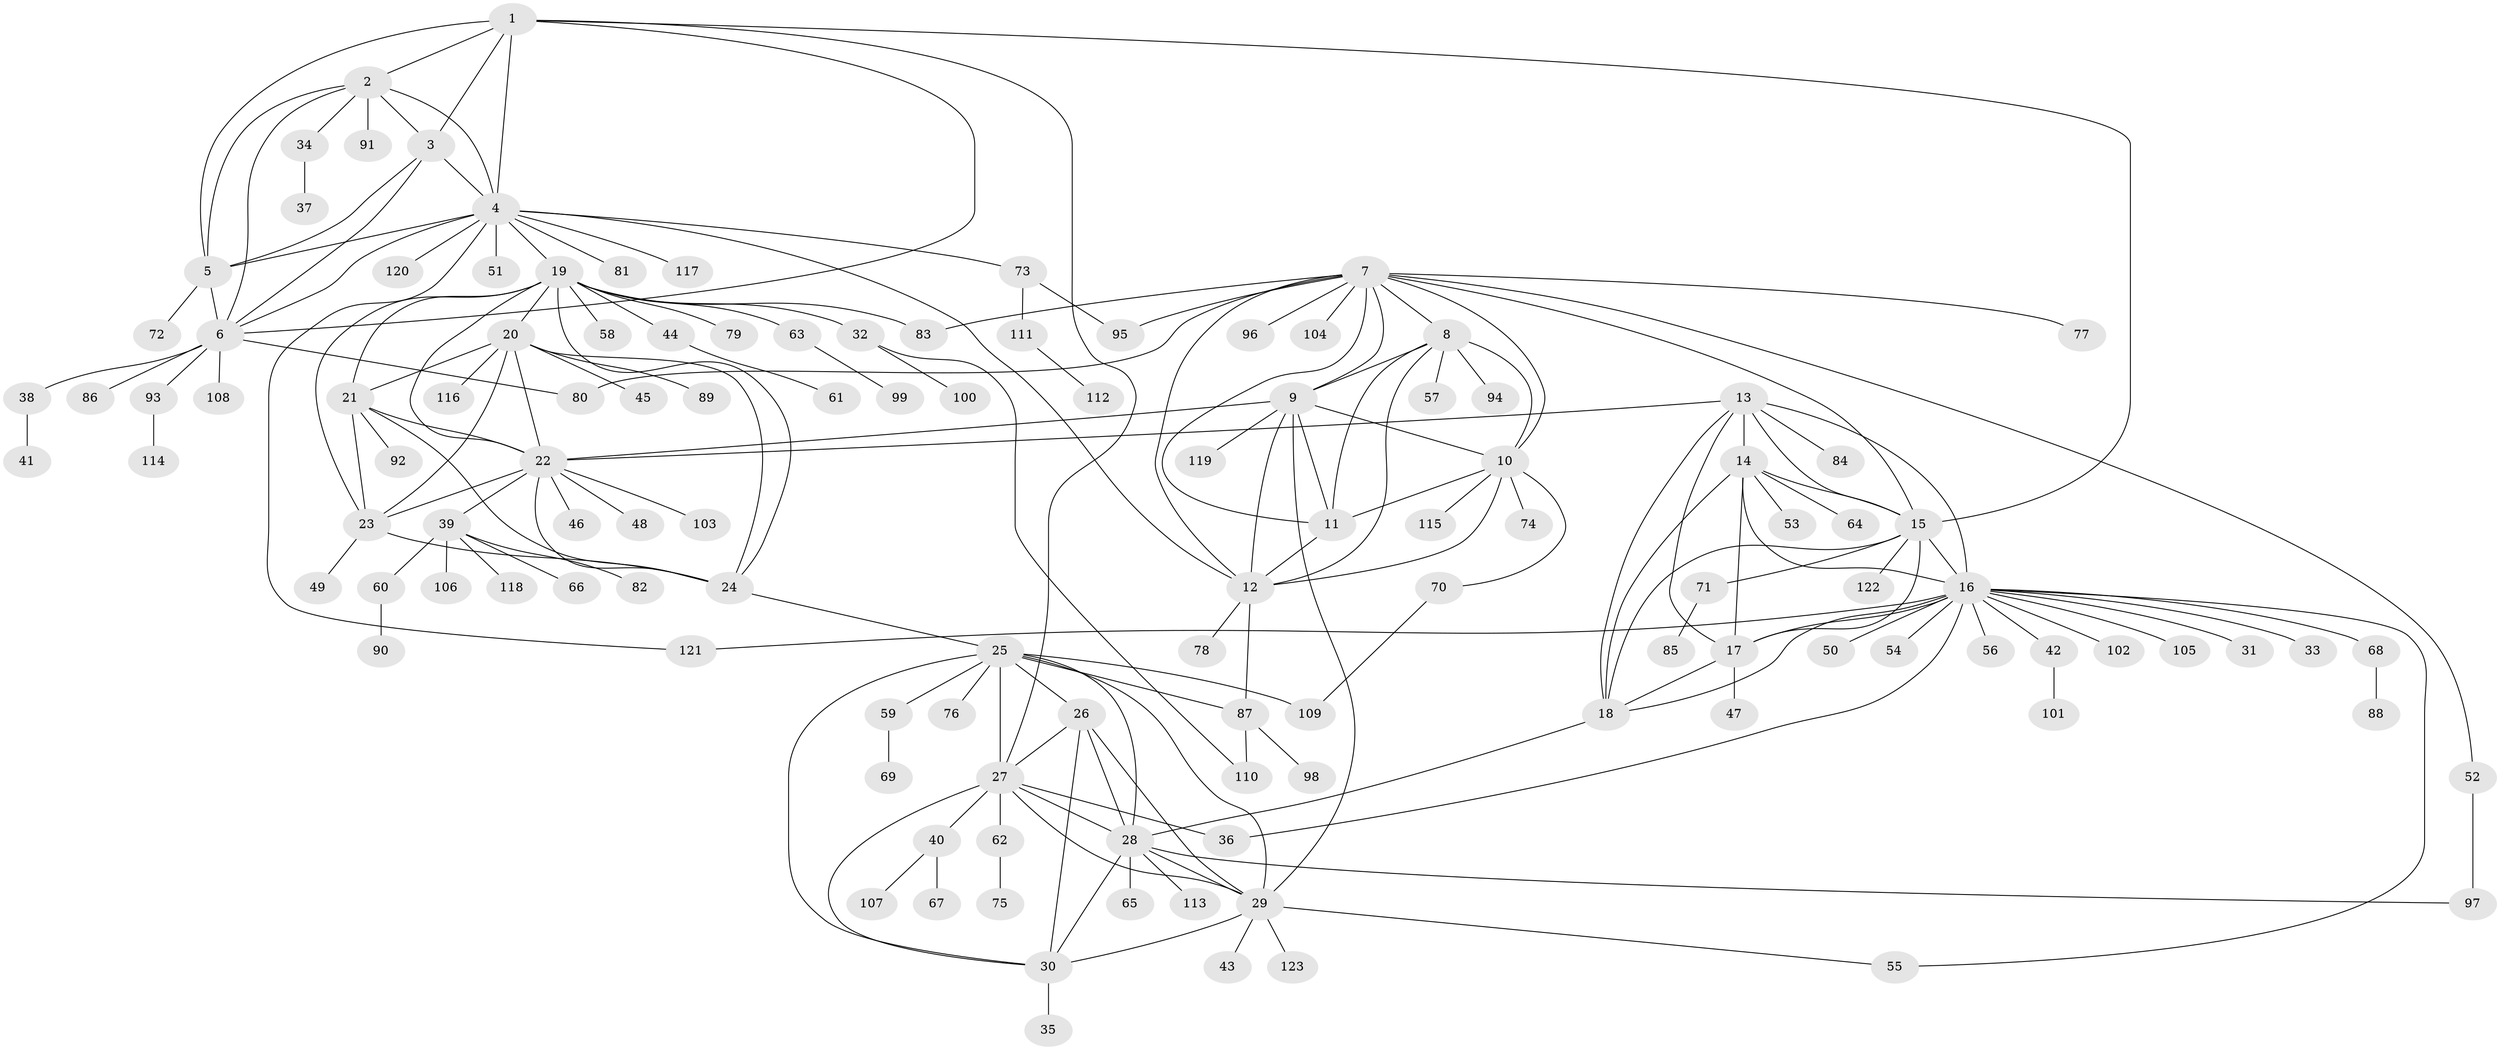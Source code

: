 // coarse degree distribution, {6: 0.04081632653061224, 3: 0.04081632653061224, 7: 0.02040816326530612, 4: 0.04081632653061224, 10: 0.04081632653061224, 2: 0.04081632653061224, 1: 0.7142857142857143, 11: 0.04081632653061224, 8: 0.02040816326530612}
// Generated by graph-tools (version 1.1) at 2025/57/03/04/25 21:57:49]
// undirected, 123 vertices, 188 edges
graph export_dot {
graph [start="1"]
  node [color=gray90,style=filled];
  1;
  2;
  3;
  4;
  5;
  6;
  7;
  8;
  9;
  10;
  11;
  12;
  13;
  14;
  15;
  16;
  17;
  18;
  19;
  20;
  21;
  22;
  23;
  24;
  25;
  26;
  27;
  28;
  29;
  30;
  31;
  32;
  33;
  34;
  35;
  36;
  37;
  38;
  39;
  40;
  41;
  42;
  43;
  44;
  45;
  46;
  47;
  48;
  49;
  50;
  51;
  52;
  53;
  54;
  55;
  56;
  57;
  58;
  59;
  60;
  61;
  62;
  63;
  64;
  65;
  66;
  67;
  68;
  69;
  70;
  71;
  72;
  73;
  74;
  75;
  76;
  77;
  78;
  79;
  80;
  81;
  82;
  83;
  84;
  85;
  86;
  87;
  88;
  89;
  90;
  91;
  92;
  93;
  94;
  95;
  96;
  97;
  98;
  99;
  100;
  101;
  102;
  103;
  104;
  105;
  106;
  107;
  108;
  109;
  110;
  111;
  112;
  113;
  114;
  115;
  116;
  117;
  118;
  119;
  120;
  121;
  122;
  123;
  1 -- 2;
  1 -- 3;
  1 -- 4;
  1 -- 5;
  1 -- 6;
  1 -- 15;
  1 -- 27;
  2 -- 3;
  2 -- 4;
  2 -- 5;
  2 -- 6;
  2 -- 34;
  2 -- 91;
  3 -- 4;
  3 -- 5;
  3 -- 6;
  4 -- 5;
  4 -- 6;
  4 -- 12;
  4 -- 19;
  4 -- 51;
  4 -- 73;
  4 -- 81;
  4 -- 117;
  4 -- 120;
  4 -- 121;
  5 -- 6;
  5 -- 72;
  6 -- 38;
  6 -- 80;
  6 -- 86;
  6 -- 93;
  6 -- 108;
  7 -- 8;
  7 -- 9;
  7 -- 10;
  7 -- 11;
  7 -- 12;
  7 -- 15;
  7 -- 52;
  7 -- 77;
  7 -- 80;
  7 -- 83;
  7 -- 95;
  7 -- 96;
  7 -- 104;
  8 -- 9;
  8 -- 10;
  8 -- 11;
  8 -- 12;
  8 -- 57;
  8 -- 94;
  9 -- 10;
  9 -- 11;
  9 -- 12;
  9 -- 22;
  9 -- 29;
  9 -- 119;
  10 -- 11;
  10 -- 12;
  10 -- 70;
  10 -- 74;
  10 -- 115;
  11 -- 12;
  12 -- 78;
  12 -- 87;
  13 -- 14;
  13 -- 15;
  13 -- 16;
  13 -- 17;
  13 -- 18;
  13 -- 22;
  13 -- 84;
  14 -- 15;
  14 -- 16;
  14 -- 17;
  14 -- 18;
  14 -- 53;
  14 -- 64;
  15 -- 16;
  15 -- 17;
  15 -- 18;
  15 -- 71;
  15 -- 122;
  16 -- 17;
  16 -- 18;
  16 -- 31;
  16 -- 33;
  16 -- 36;
  16 -- 42;
  16 -- 50;
  16 -- 54;
  16 -- 55;
  16 -- 56;
  16 -- 68;
  16 -- 102;
  16 -- 105;
  16 -- 121;
  17 -- 18;
  17 -- 47;
  18 -- 28;
  19 -- 20;
  19 -- 21;
  19 -- 22;
  19 -- 23;
  19 -- 24;
  19 -- 32;
  19 -- 44;
  19 -- 58;
  19 -- 63;
  19 -- 79;
  19 -- 83;
  20 -- 21;
  20 -- 22;
  20 -- 23;
  20 -- 24;
  20 -- 45;
  20 -- 89;
  20 -- 116;
  21 -- 22;
  21 -- 23;
  21 -- 24;
  21 -- 92;
  22 -- 23;
  22 -- 24;
  22 -- 39;
  22 -- 46;
  22 -- 48;
  22 -- 103;
  23 -- 24;
  23 -- 49;
  24 -- 25;
  25 -- 26;
  25 -- 27;
  25 -- 28;
  25 -- 29;
  25 -- 30;
  25 -- 59;
  25 -- 76;
  25 -- 87;
  25 -- 109;
  26 -- 27;
  26 -- 28;
  26 -- 29;
  26 -- 30;
  27 -- 28;
  27 -- 29;
  27 -- 30;
  27 -- 36;
  27 -- 40;
  27 -- 62;
  28 -- 29;
  28 -- 30;
  28 -- 65;
  28 -- 97;
  28 -- 113;
  29 -- 30;
  29 -- 43;
  29 -- 55;
  29 -- 123;
  30 -- 35;
  32 -- 100;
  32 -- 110;
  34 -- 37;
  38 -- 41;
  39 -- 60;
  39 -- 66;
  39 -- 82;
  39 -- 106;
  39 -- 118;
  40 -- 67;
  40 -- 107;
  42 -- 101;
  44 -- 61;
  52 -- 97;
  59 -- 69;
  60 -- 90;
  62 -- 75;
  63 -- 99;
  68 -- 88;
  70 -- 109;
  71 -- 85;
  73 -- 95;
  73 -- 111;
  87 -- 98;
  87 -- 110;
  93 -- 114;
  111 -- 112;
}
